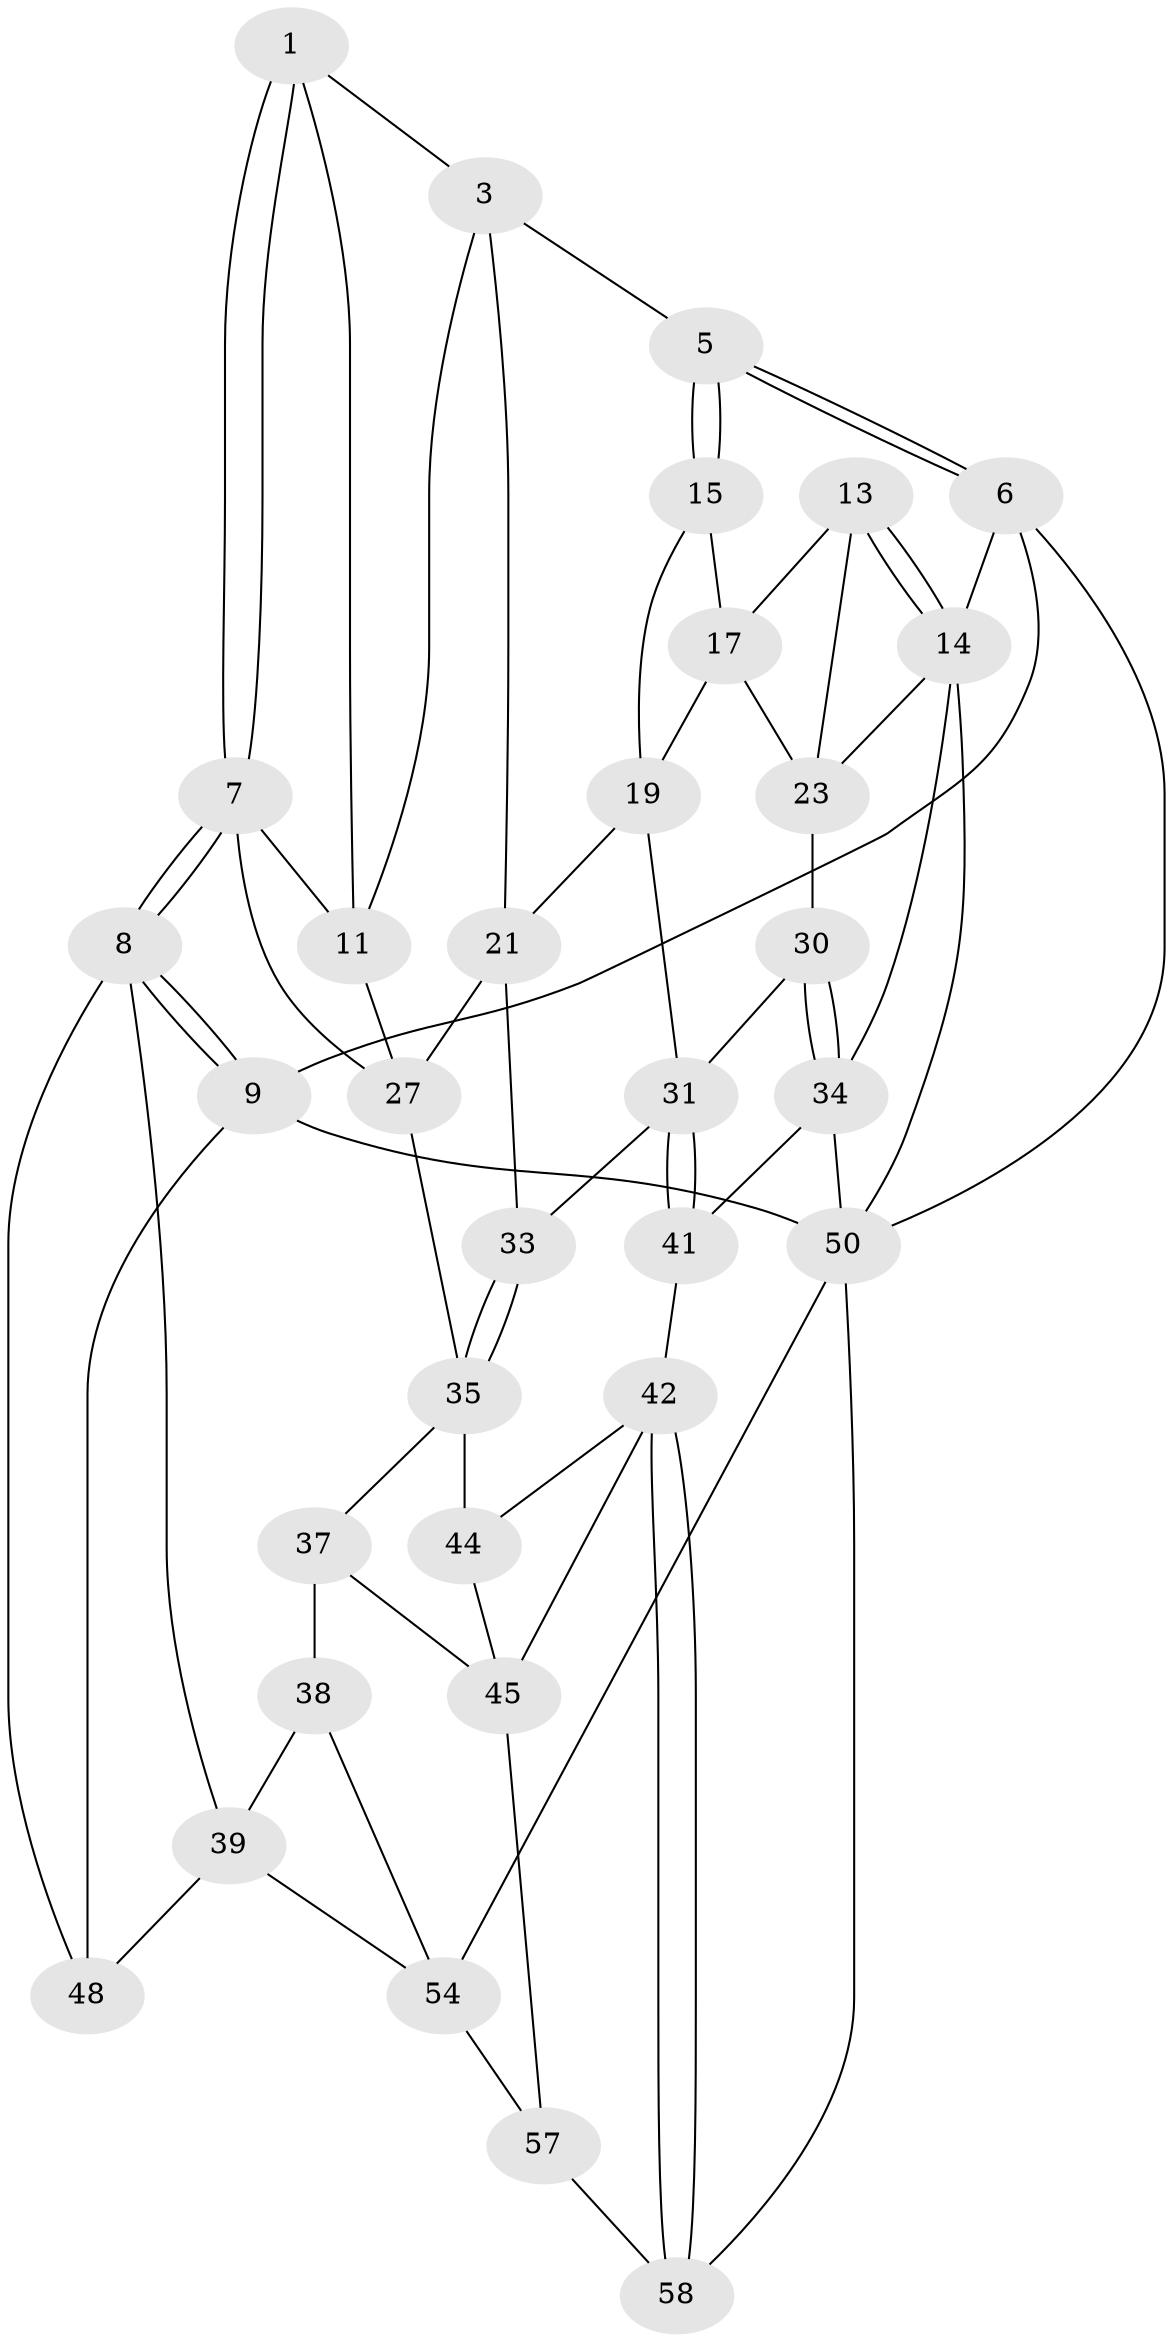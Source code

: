 // Generated by graph-tools (version 1.1) at 2025/52/02/27/25 19:52:37]
// undirected, 33 vertices, 71 edges
graph export_dot {
graph [start="1"]
  node [color=gray90,style=filled];
  1 [pos="+0.1297890117252037+0",super="+2"];
  3 [pos="+0.3591760545843271+0.09297957025987633",super="+4"];
  5 [pos="+0.5374655539219795+0"];
  6 [pos="+0.10453166370992857+0",super="+10"];
  7 [pos="+0.07413926266323381+0.29747655781651156",super="+12"];
  8 [pos="+0+0.314402891632293",super="+40"];
  9 [pos="+0+0.30432203464847873",super="+49"];
  11 [pos="+0.23517352484989443+0.12030665211115076",super="+26"];
  13 [pos="+1+0",super="+16"];
  14 [pos="+1+0",super="+22"];
  15 [pos="+0.7255352707704973+0",super="+18"];
  17 [pos="+0.857219115805929+0.059301223052491414",super="+24"];
  19 [pos="+0.7160082248805132+0.14752765373552232",super="+20"];
  21 [pos="+0.5079515741366474+0.07905088442509196",super="+29"];
  23 [pos="+1+0.14735077054350665",super="+25"];
  27 [pos="+0.340068875582047+0.24883510023488822",super="+28"];
  30 [pos="+0.8206262563507052+0.3875996627572659"];
  31 [pos="+0.7548912016653225+0.41657171250595654",super="+32"];
  33 [pos="+0.488835103524577+0.38166136746053847"];
  34 [pos="+1+0.4276607708277155",super="+51"];
  35 [pos="+0.46160284541932356+0.41636024961012436",super="+36"];
  37 [pos="+0.2557284010424795+0.45706840949285743",super="+47"];
  38 [pos="+0.14217214782010493+0.5872523846173715",super="+53"];
  39 [pos="+0.1338297650839397+0.5856381654111983",super="+52"];
  41 [pos="+0.7460677224150106+0.48138652728299386"];
  42 [pos="+0.6933888663389085+0.6883918400382834",super="+43"];
  44 [pos="+0.4650538486952866+0.4616231252247936"];
  45 [pos="+0.38586137289189+0.6612011337902713",super="+46"];
  48 [pos="+0+0.635483803964671"];
  50 [pos="+0+1",super="+55"];
  54 [pos="+0.13228105110812705+0.7748555220028166",super="+56"];
  57 [pos="+0.34410556224429617+0.9132257090015562"];
  58 [pos="+0.7958432533828556+0.949418055356076"];
  1 -- 7;
  1 -- 7;
  1 -- 3;
  1 -- 11;
  3 -- 11;
  3 -- 5;
  3 -- 21;
  5 -- 6;
  5 -- 6;
  5 -- 15;
  5 -- 15;
  6 -- 9;
  6 -- 50;
  6 -- 14;
  7 -- 8;
  7 -- 8;
  7 -- 11;
  7 -- 27;
  8 -- 9;
  8 -- 9;
  8 -- 48;
  8 -- 39;
  9 -- 48;
  9 -- 50;
  11 -- 27;
  13 -- 14;
  13 -- 14;
  13 -- 17;
  13 -- 23;
  14 -- 50;
  14 -- 34;
  14 -- 23;
  15 -- 17;
  15 -- 19;
  17 -- 19;
  17 -- 23;
  19 -- 21;
  19 -- 31;
  21 -- 33;
  21 -- 27;
  23 -- 30;
  27 -- 35;
  30 -- 31;
  30 -- 34;
  30 -- 34;
  31 -- 41;
  31 -- 41;
  31 -- 33;
  33 -- 35;
  33 -- 35;
  34 -- 41;
  34 -- 50;
  35 -- 44;
  35 -- 37;
  37 -- 38 [weight=2];
  37 -- 45;
  38 -- 39;
  38 -- 54;
  39 -- 48;
  39 -- 54;
  41 -- 42;
  42 -- 58;
  42 -- 58;
  42 -- 44;
  42 -- 45;
  44 -- 45;
  45 -- 57;
  50 -- 58;
  50 -- 54;
  54 -- 57;
  57 -- 58;
}
